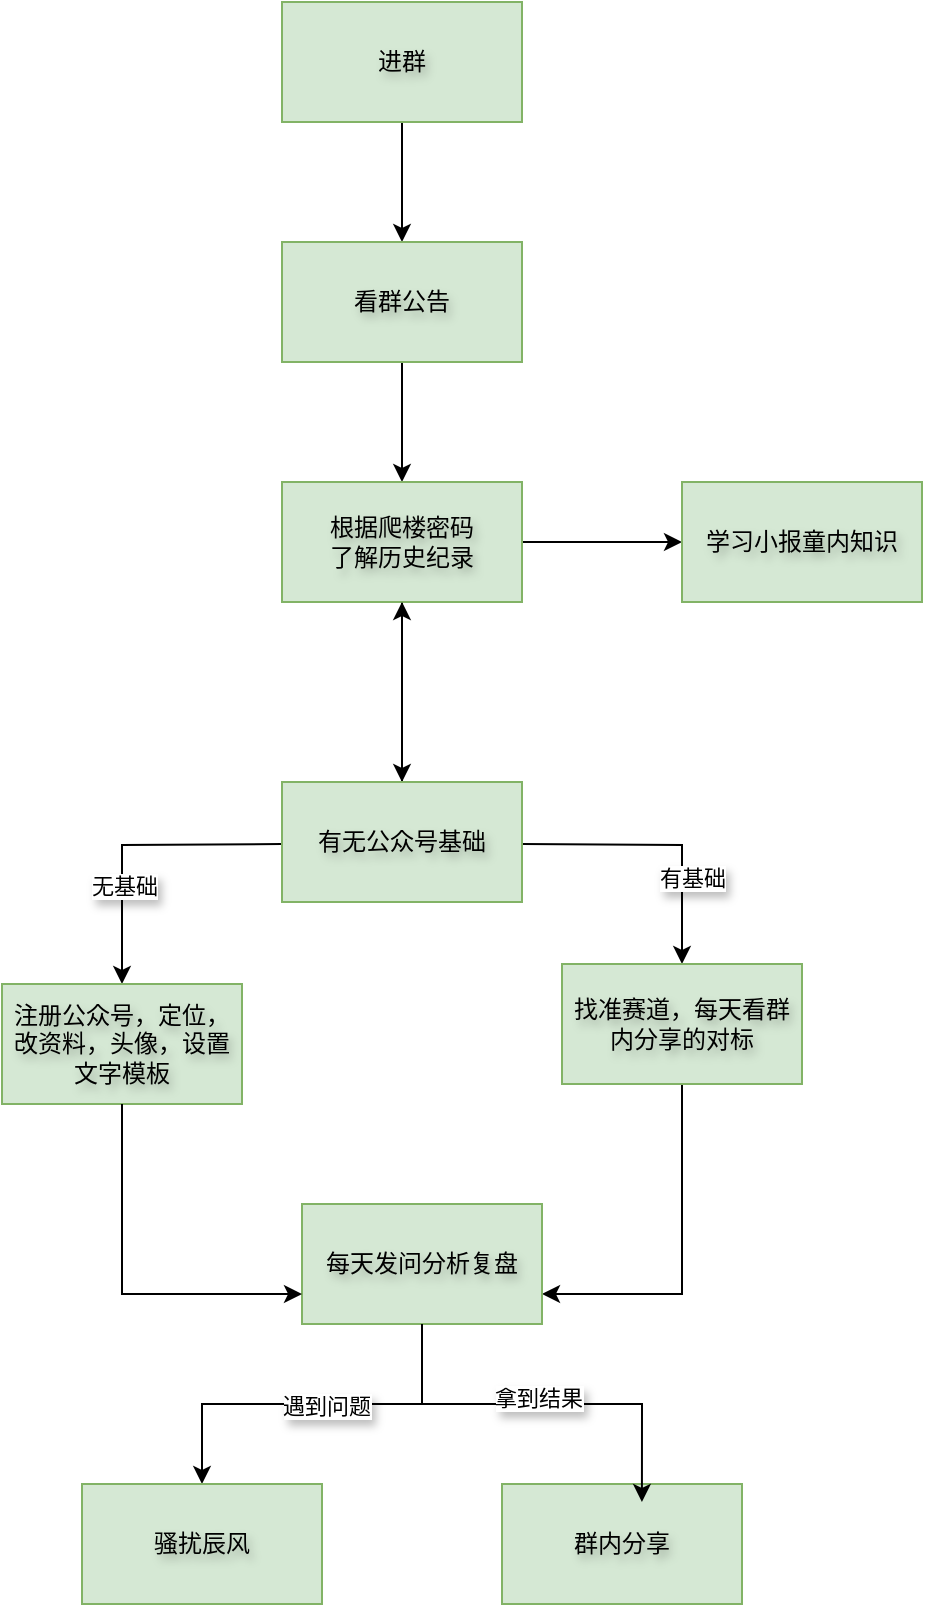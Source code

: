 <mxfile version="24.7.4">
  <diagram name="第 1 页" id="m1ia_lh6ist3Ak4RxGBl">
    <mxGraphModel dx="1434" dy="764" grid="1" gridSize="10" guides="1" tooltips="1" connect="1" arrows="1" fold="1" page="1" pageScale="1" pageWidth="827" pageHeight="1169" math="0" shadow="0">
      <root>
        <mxCell id="0" />
        <mxCell id="1" parent="0" />
        <mxCell id="HaDwHZi4gyz_okqczziw-4" value="" style="edgeStyle=orthogonalEdgeStyle;rounded=0;orthogonalLoop=1;jettySize=auto;html=1;textShadow=1;labelBorderColor=none;" edge="1" parent="1" source="HaDwHZi4gyz_okqczziw-1" target="HaDwHZi4gyz_okqczziw-2">
          <mxGeometry relative="1" as="geometry" />
        </mxCell>
        <mxCell id="HaDwHZi4gyz_okqczziw-1" value="进群" style="rounded=0;whiteSpace=wrap;html=1;textShadow=1;labelBorderColor=none;fillColor=#d5e8d4;strokeColor=#82b366;" vertex="1" parent="1">
          <mxGeometry x="360" y="40" width="120" height="60" as="geometry" />
        </mxCell>
        <mxCell id="HaDwHZi4gyz_okqczziw-5" value="" style="edgeStyle=orthogonalEdgeStyle;rounded=0;orthogonalLoop=1;jettySize=auto;html=1;textShadow=1;labelBorderColor=none;" edge="1" parent="1" source="HaDwHZi4gyz_okqczziw-2" target="HaDwHZi4gyz_okqczziw-3">
          <mxGeometry relative="1" as="geometry" />
        </mxCell>
        <mxCell id="HaDwHZi4gyz_okqczziw-2" value="看群公告" style="rounded=0;whiteSpace=wrap;html=1;textShadow=1;labelBorderColor=none;fillColor=#d5e8d4;strokeColor=#82b366;" vertex="1" parent="1">
          <mxGeometry x="360" y="160" width="120" height="60" as="geometry" />
        </mxCell>
        <mxCell id="HaDwHZi4gyz_okqczziw-7" value="" style="edgeStyle=orthogonalEdgeStyle;rounded=0;orthogonalLoop=1;jettySize=auto;html=1;textShadow=1;labelBorderColor=none;" edge="1" parent="1" source="HaDwHZi4gyz_okqczziw-3" target="HaDwHZi4gyz_okqczziw-6">
          <mxGeometry relative="1" as="geometry" />
        </mxCell>
        <mxCell id="HaDwHZi4gyz_okqczziw-23" value="" style="edgeStyle=orthogonalEdgeStyle;rounded=0;orthogonalLoop=1;jettySize=auto;html=1;textShadow=1;labelBorderColor=none;" edge="1" parent="1" source="HaDwHZi4gyz_okqczziw-3" target="HaDwHZi4gyz_okqczziw-22">
          <mxGeometry relative="1" as="geometry" />
        </mxCell>
        <mxCell id="HaDwHZi4gyz_okqczziw-3" value="根据爬楼密码&lt;div&gt;了解历史纪录&lt;/div&gt;" style="rounded=0;whiteSpace=wrap;html=1;textShadow=1;labelBorderColor=none;fillColor=#d5e8d4;strokeColor=#82b366;" vertex="1" parent="1">
          <mxGeometry x="360" y="280" width="120" height="60" as="geometry" />
        </mxCell>
        <mxCell id="HaDwHZi4gyz_okqczziw-10" style="edgeStyle=orthogonalEdgeStyle;rounded=0;orthogonalLoop=1;jettySize=auto;html=1;textShadow=1;labelBorderColor=none;" edge="1" parent="1" target="HaDwHZi4gyz_okqczziw-8">
          <mxGeometry relative="1" as="geometry">
            <mxPoint x="360" y="461" as="sourcePoint" />
          </mxGeometry>
        </mxCell>
        <mxCell id="HaDwHZi4gyz_okqczziw-14" value="无基础" style="edgeLabel;html=1;align=center;verticalAlign=middle;resizable=0;points=[];textShadow=1;labelBorderColor=none;" vertex="1" connectable="0" parent="HaDwHZi4gyz_okqczziw-10">
          <mxGeometry x="0.338" y="1" relative="1" as="geometry">
            <mxPoint as="offset" />
          </mxGeometry>
        </mxCell>
        <mxCell id="HaDwHZi4gyz_okqczziw-11" style="edgeStyle=orthogonalEdgeStyle;rounded=0;orthogonalLoop=1;jettySize=auto;html=1;exitX=1;exitY=0.5;exitDx=0;exitDy=0;textShadow=1;labelBorderColor=none;" edge="1" parent="1" target="HaDwHZi4gyz_okqczziw-9">
          <mxGeometry relative="1" as="geometry">
            <mxPoint x="480" y="461" as="sourcePoint" />
          </mxGeometry>
        </mxCell>
        <mxCell id="HaDwHZi4gyz_okqczziw-13" value="有基础" style="edgeLabel;html=1;align=center;verticalAlign=middle;resizable=0;points=[];textShadow=1;labelBorderColor=none;" vertex="1" connectable="0" parent="HaDwHZi4gyz_okqczziw-11">
          <mxGeometry x="0.373" y="5" relative="1" as="geometry">
            <mxPoint as="offset" />
          </mxGeometry>
        </mxCell>
        <mxCell id="HaDwHZi4gyz_okqczziw-20" value="" style="edgeStyle=orthogonalEdgeStyle;rounded=0;orthogonalLoop=1;jettySize=auto;html=1;textShadow=1;labelBorderColor=none;" edge="1" parent="1" source="HaDwHZi4gyz_okqczziw-6" target="HaDwHZi4gyz_okqczziw-3">
          <mxGeometry relative="1" as="geometry" />
        </mxCell>
        <mxCell id="HaDwHZi4gyz_okqczziw-6" value="有无公众号基础" style="whiteSpace=wrap;html=1;rounded=0;textShadow=1;labelBorderColor=none;fillColor=#d5e8d4;strokeColor=#82b366;" vertex="1" parent="1">
          <mxGeometry x="360" y="430" width="120" height="60" as="geometry" />
        </mxCell>
        <mxCell id="HaDwHZi4gyz_okqczziw-8" value="注册公众号，定位，改资料，头像，设置文字模板" style="rounded=0;whiteSpace=wrap;html=1;textShadow=1;labelBorderColor=none;fillColor=#d5e8d4;strokeColor=#82b366;" vertex="1" parent="1">
          <mxGeometry x="220" y="531" width="120" height="60" as="geometry" />
        </mxCell>
        <mxCell id="HaDwHZi4gyz_okqczziw-19" style="edgeStyle=orthogonalEdgeStyle;rounded=0;orthogonalLoop=1;jettySize=auto;html=1;exitX=0.5;exitY=1;exitDx=0;exitDy=0;entryX=1;entryY=0.75;entryDx=0;entryDy=0;textShadow=1;labelBorderColor=none;" edge="1" parent="1" source="HaDwHZi4gyz_okqczziw-9" target="HaDwHZi4gyz_okqczziw-15">
          <mxGeometry relative="1" as="geometry" />
        </mxCell>
        <mxCell id="HaDwHZi4gyz_okqczziw-9" value="找准赛道，每天看群内分享的对标" style="rounded=0;whiteSpace=wrap;html=1;textShadow=1;labelBorderColor=none;fillColor=#d5e8d4;strokeColor=#82b366;" vertex="1" parent="1">
          <mxGeometry x="500" y="521" width="120" height="60" as="geometry" />
        </mxCell>
        <mxCell id="HaDwHZi4gyz_okqczziw-25" value="" style="edgeStyle=orthogonalEdgeStyle;rounded=0;orthogonalLoop=1;jettySize=auto;html=1;textShadow=1;labelBorderColor=none;" edge="1" parent="1" source="HaDwHZi4gyz_okqczziw-15" target="HaDwHZi4gyz_okqczziw-24">
          <mxGeometry relative="1" as="geometry" />
        </mxCell>
        <mxCell id="HaDwHZi4gyz_okqczziw-26" value="遇到问题" style="edgeLabel;html=1;align=center;verticalAlign=middle;resizable=0;points=[];textShadow=1;labelBorderColor=none;" vertex="1" connectable="0" parent="HaDwHZi4gyz_okqczziw-25">
          <mxGeometry x="-0.075" y="1" relative="1" as="geometry">
            <mxPoint as="offset" />
          </mxGeometry>
        </mxCell>
        <mxCell id="HaDwHZi4gyz_okqczziw-15" value="每天发问分析复盘" style="rounded=0;whiteSpace=wrap;html=1;textShadow=1;labelBorderColor=none;fillColor=#d5e8d4;strokeColor=#82b366;" vertex="1" parent="1">
          <mxGeometry x="370" y="641" width="120" height="60" as="geometry" />
        </mxCell>
        <mxCell id="HaDwHZi4gyz_okqczziw-16" style="edgeStyle=orthogonalEdgeStyle;rounded=0;orthogonalLoop=1;jettySize=auto;html=1;exitX=0.5;exitY=1;exitDx=0;exitDy=0;entryX=0;entryY=0.75;entryDx=0;entryDy=0;textShadow=1;labelBorderColor=none;" edge="1" parent="1" source="HaDwHZi4gyz_okqczziw-8" target="HaDwHZi4gyz_okqczziw-15">
          <mxGeometry relative="1" as="geometry" />
        </mxCell>
        <mxCell id="HaDwHZi4gyz_okqczziw-22" value="学习小报童内知识" style="whiteSpace=wrap;html=1;rounded=0;textShadow=1;labelBorderColor=none;fillColor=#d5e8d4;strokeColor=#82b366;" vertex="1" parent="1">
          <mxGeometry x="560" y="280" width="120" height="60" as="geometry" />
        </mxCell>
        <mxCell id="HaDwHZi4gyz_okqczziw-24" value="骚扰辰风" style="whiteSpace=wrap;html=1;rounded=0;textShadow=1;labelBorderColor=none;fillColor=#d5e8d4;strokeColor=#82b366;" vertex="1" parent="1">
          <mxGeometry x="260" y="781" width="120" height="60" as="geometry" />
        </mxCell>
        <mxCell id="HaDwHZi4gyz_okqczziw-27" value="群内分享" style="rounded=0;whiteSpace=wrap;html=1;textShadow=1;labelBorderColor=none;fillColor=#d5e8d4;strokeColor=#82b366;" vertex="1" parent="1">
          <mxGeometry x="470" y="781" width="120" height="60" as="geometry" />
        </mxCell>
        <mxCell id="HaDwHZi4gyz_okqczziw-28" style="edgeStyle=orthogonalEdgeStyle;rounded=0;orthogonalLoop=1;jettySize=auto;html=1;exitX=0.5;exitY=1;exitDx=0;exitDy=0;entryX=0.583;entryY=0.15;entryDx=0;entryDy=0;entryPerimeter=0;textShadow=1;labelBorderColor=none;" edge="1" parent="1" source="HaDwHZi4gyz_okqczziw-15" target="HaDwHZi4gyz_okqczziw-27">
          <mxGeometry relative="1" as="geometry" />
        </mxCell>
        <mxCell id="HaDwHZi4gyz_okqczziw-29" value="拿到结果" style="edgeLabel;html=1;align=center;verticalAlign=middle;resizable=0;points=[];textShadow=1;labelBorderColor=none;" vertex="1" connectable="0" parent="HaDwHZi4gyz_okqczziw-28">
          <mxGeometry x="-0.018" y="3" relative="1" as="geometry">
            <mxPoint as="offset" />
          </mxGeometry>
        </mxCell>
      </root>
    </mxGraphModel>
  </diagram>
</mxfile>
